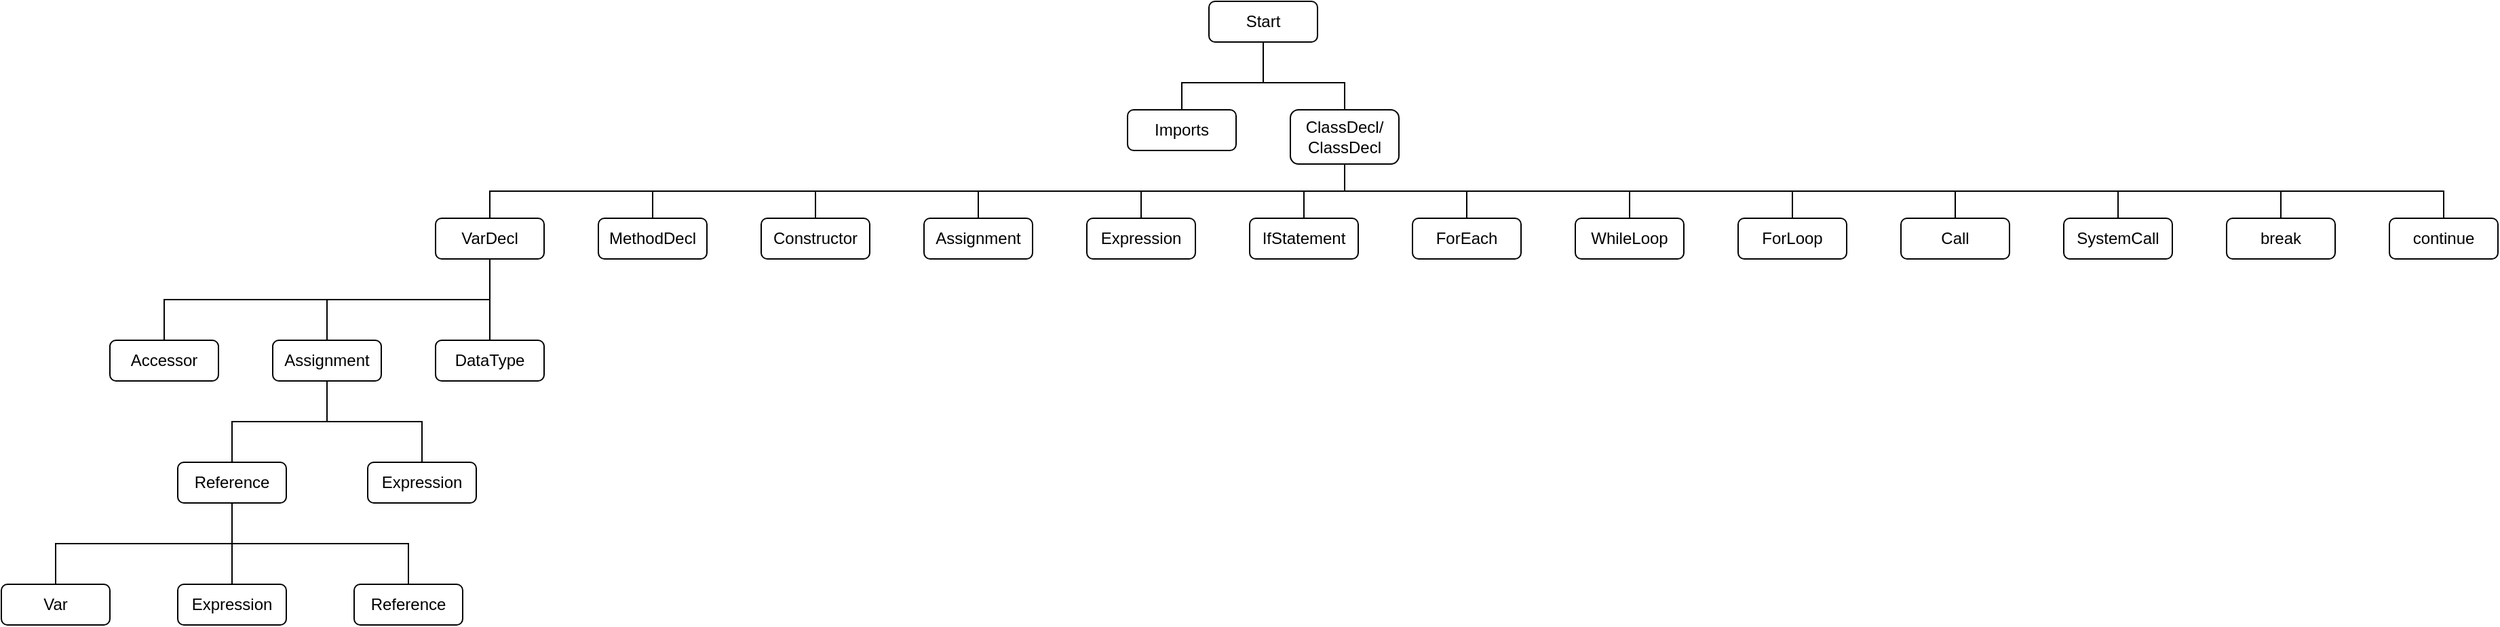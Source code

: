 <mxfile type="github" version="12.4.7"><diagram id="uPzdhg3ZphaAj4FaZPcp" name="Page-1"><mxGraphModel grid="1" dx="1829" dy="712" gridSize="10" guides="1" tooltips="1" connect="1" arrows="1" fold="1" page="1" pageScale="1" pageWidth="827" pageHeight="1169" math="0" shadow="0"><root><mxCell id="0"/><mxCell id="1" parent="0"/><mxCell id="UAeer5dx9ic18nraappO-1" value="Start" style="rounded=1;whiteSpace=wrap;html=1;" parent="1" vertex="1"><mxGeometry as="geometry" x="380" y="30" width="80" height="30"/></mxCell><mxCell id="UAeer5dx9ic18nraappO-2" value="Imports" style="rounded=1;whiteSpace=wrap;html=1;" parent="1" vertex="1"><mxGeometry as="geometry" x="320" y="110" width="80" height="30"/></mxCell><mxCell id="UAeer5dx9ic18nraappO-4" value="ClassDecl/&lt;br&gt;ClassDecl" style="rounded=1;whiteSpace=wrap;html=1;" parent="1" vertex="1"><mxGeometry as="geometry" x="440" y="110" width="80" height="40"/></mxCell><mxCell id="UAeer5dx9ic18nraappO-5" value="" style="endArrow=none;html=1;entryX=0.5;entryY=1;entryDx=0;entryDy=0;exitX=0.5;exitY=0;exitDx=0;exitDy=0;rounded=0;" target="UAeer5dx9ic18nraappO-1" parent="1" edge="1" source="UAeer5dx9ic18nraappO-4"><mxGeometry as="geometry" width="50" height="50" relative="1"><mxPoint as="sourcePoint" x="320" y="210"/><mxPoint as="targetPoint" x="370" y="160"/><Array as="points"><mxPoint x="480" y="90"/><mxPoint x="420" y="90"/></Array></mxGeometry></mxCell><mxCell id="UAeer5dx9ic18nraappO-6" value="" style="endArrow=none;html=1;exitX=0.5;exitY=0;exitDx=0;exitDy=0;rounded=0;" parent="1" edge="1" source="UAeer5dx9ic18nraappO-2"><mxGeometry as="geometry" width="50" height="50" relative="1"><mxPoint as="sourcePoint" x="320" y="210"/><mxPoint as="targetPoint" x="420" y="90"/><Array as="points"><mxPoint x="360" y="90"/></Array></mxGeometry></mxCell><mxCell id="UAeer5dx9ic18nraappO-9" value="VarDecl" style="rounded=1;whiteSpace=wrap;html=1;" parent="1" vertex="1"><mxGeometry as="geometry" x="-190" y="190" width="80" height="30"/></mxCell><mxCell id="UAeer5dx9ic18nraappO-10" value="" style="endArrow=none;html=1;entryX=0.5;entryY=1;entryDx=0;entryDy=0;exitX=0.5;exitY=0;exitDx=0;exitDy=0;rounded=0;" target="UAeer5dx9ic18nraappO-4" parent="1" edge="1" source="UAeer5dx9ic18nraappO-9"><mxGeometry as="geometry" width="50" height="50" relative="1"><mxPoint as="sourcePoint" x="390" y="270"/><mxPoint as="targetPoint" x="440" y="220"/><Array as="points"><mxPoint x="-150" y="170"/><mxPoint x="480" y="170"/></Array></mxGeometry></mxCell><mxCell id="UAeer5dx9ic18nraappO-11" value="MethodDecl" style="rounded=1;whiteSpace=wrap;html=1;" parent="1" vertex="1"><mxGeometry as="geometry" x="-70" y="190" width="80" height="30"/></mxCell><mxCell id="UAeer5dx9ic18nraappO-13" value="" style="endArrow=none;html=1;exitX=0.5;exitY=0;exitDx=0;exitDy=0;" parent="1" edge="1" source="UAeer5dx9ic18nraappO-11"><mxGeometry as="geometry" width="50" height="50" relative="1"><mxPoint as="sourcePoint" x="420" y="340"/><mxPoint as="targetPoint" x="-30" y="170"/></mxGeometry></mxCell><mxCell id="UAeer5dx9ic18nraappO-14" value="Constructor" style="rounded=1;whiteSpace=wrap;html=1;" parent="1" vertex="1"><mxGeometry as="geometry" x="50" y="190" width="80" height="30"/></mxCell><mxCell id="UAeer5dx9ic18nraappO-15" value="" style="endArrow=none;html=1;exitX=0.5;exitY=0;exitDx=0;exitDy=0;rounded=0;" parent="1" edge="1" source="UAeer5dx9ic18nraappO-14"><mxGeometry as="geometry" width="50" height="50" relative="1"><mxPoint as="sourcePoint" x="450" y="340"/><mxPoint as="targetPoint" x="480" y="170"/><Array as="points"><mxPoint x="90" y="170"/></Array></mxGeometry></mxCell><mxCell id="UAeer5dx9ic18nraappO-16" value="Assignment" style="rounded=1;whiteSpace=wrap;html=1;" parent="1" vertex="1"><mxGeometry as="geometry" x="170" y="190" width="80" height="30"/></mxCell><mxCell id="UAeer5dx9ic18nraappO-17" value="" style="endArrow=none;html=1;entryX=0.5;entryY=0;entryDx=0;entryDy=0;" target="UAeer5dx9ic18nraappO-16" parent="1" edge="1"><mxGeometry as="geometry" width="50" height="50" relative="1"><mxPoint as="sourcePoint" x="210" y="170"/><mxPoint as="targetPoint" x="460" y="170"/></mxGeometry></mxCell><mxCell id="UAeer5dx9ic18nraappO-18" value="Expression" style="rounded=1;whiteSpace=wrap;html=1;" parent="1" vertex="1"><mxGeometry as="geometry" x="290" y="190" width="80" height="30"/></mxCell><mxCell id="UAeer5dx9ic18nraappO-19" value="" style="endArrow=none;html=1;entryX=0.5;entryY=0;entryDx=0;entryDy=0;rounded=0;" target="UAeer5dx9ic18nraappO-18" parent="1" edge="1"><mxGeometry as="geometry" width="50" height="50" relative="1"><mxPoint as="sourcePoint" x="480" y="170"/><mxPoint as="targetPoint" x="660" y="320"/><Array as="points"><mxPoint x="330" y="170"/></Array></mxGeometry></mxCell><mxCell id="UAeer5dx9ic18nraappO-20" value="IfStatement" style="rounded=1;whiteSpace=wrap;html=1;" parent="1" vertex="1"><mxGeometry as="geometry" x="410" y="190" width="80" height="30"/></mxCell><mxCell id="UAeer5dx9ic18nraappO-21" value="" style="endArrow=none;html=1;entryX=0.5;entryY=0;entryDx=0;entryDy=0;rounded=0;" target="UAeer5dx9ic18nraappO-20" parent="1" edge="1"><mxGeometry as="geometry" width="50" height="50" relative="1"><mxPoint as="sourcePoint" x="480" y="170"/><mxPoint as="targetPoint" x="670" y="180"/><Array as="points"><mxPoint x="450" y="170"/></Array></mxGeometry></mxCell><mxCell id="UAeer5dx9ic18nraappO-22" value="ForEach" style="rounded=1;whiteSpace=wrap;html=1;" parent="1" vertex="1"><mxGeometry as="geometry" x="530" y="190" width="80" height="30"/></mxCell><mxCell id="UAeer5dx9ic18nraappO-23" value="" style="endArrow=none;html=1;entryX=0.5;entryY=0;entryDx=0;entryDy=0;rounded=0;" target="UAeer5dx9ic18nraappO-22" parent="1" edge="1"><mxGeometry as="geometry" width="50" height="50" relative="1"><mxPoint as="sourcePoint" x="480" y="170"/><mxPoint as="targetPoint" x="720" y="130"/><Array as="points"><mxPoint x="570" y="170"/></Array></mxGeometry></mxCell><mxCell id="UAeer5dx9ic18nraappO-24" value="WhileLoop" style="rounded=1;whiteSpace=wrap;html=1;" parent="1" vertex="1"><mxGeometry as="geometry" x="650" y="190" width="80" height="30"/></mxCell><mxCell id="UAeer5dx9ic18nraappO-25" value="ForLoop" style="rounded=1;whiteSpace=wrap;html=1;" parent="1" vertex="1"><mxGeometry as="geometry" x="770" y="190" width="80" height="30"/></mxCell><mxCell id="UAeer5dx9ic18nraappO-26" value="" style="endArrow=none;html=1;entryX=0.5;entryY=0;entryDx=0;entryDy=0;rounded=0;" target="UAeer5dx9ic18nraappO-24" parent="1" edge="1"><mxGeometry as="geometry" width="50" height="50" relative="1"><mxPoint as="sourcePoint" x="570" y="170"/><mxPoint as="targetPoint" x="770" y="300"/><Array as="points"><mxPoint x="690" y="170"/></Array></mxGeometry></mxCell><mxCell id="UAeer5dx9ic18nraappO-27" value="" style="endArrow=none;html=1;entryX=0.5;entryY=0;entryDx=0;entryDy=0;rounded=0;" target="UAeer5dx9ic18nraappO-25" parent="1" edge="1"><mxGeometry as="geometry" width="50" height="50" relative="1"><mxPoint as="sourcePoint" x="690" y="170"/><mxPoint as="targetPoint" x="910" y="130"/><Array as="points"><mxPoint x="810" y="170"/></Array></mxGeometry></mxCell><mxCell id="UAeer5dx9ic18nraappO-28" value="Call" style="rounded=1;whiteSpace=wrap;html=1;" parent="1" vertex="1"><mxGeometry as="geometry" x="890" y="190" width="80" height="30"/></mxCell><mxCell id="UAeer5dx9ic18nraappO-31" value="" style="endArrow=none;html=1;entryX=0.5;entryY=0;entryDx=0;entryDy=0;rounded=0;" target="UAeer5dx9ic18nraappO-28" parent="1" edge="1"><mxGeometry as="geometry" width="50" height="50" relative="1"><mxPoint as="sourcePoint" x="810" y="170"/><mxPoint as="targetPoint" x="1060" y="150"/><Array as="points"><mxPoint x="930" y="170"/></Array></mxGeometry></mxCell><mxCell id="UAeer5dx9ic18nraappO-32" value="SystemCall" style="rounded=1;whiteSpace=wrap;html=1;" parent="1" vertex="1"><mxGeometry as="geometry" x="1010" y="190" width="80" height="30"/></mxCell><mxCell id="UAeer5dx9ic18nraappO-33" value="" style="endArrow=none;html=1;entryX=0.5;entryY=0;entryDx=0;entryDy=0;rounded=0;" target="UAeer5dx9ic18nraappO-32" parent="1" edge="1"><mxGeometry as="geometry" width="50" height="50" relative="1"><mxPoint as="sourcePoint" x="930" y="170"/><mxPoint as="targetPoint" x="1130" y="100"/><Array as="points"><mxPoint x="1050" y="170"/></Array></mxGeometry></mxCell><mxCell id="UAeer5dx9ic18nraappO-35" value="break" style="rounded=1;whiteSpace=wrap;html=1;" parent="1" vertex="1"><mxGeometry as="geometry" x="1130" y="190" width="80" height="30"/></mxCell><mxCell id="UAeer5dx9ic18nraappO-36" value="continue" style="rounded=1;whiteSpace=wrap;html=1;" parent="1" vertex="1"><mxGeometry as="geometry" x="1250" y="190" width="80" height="30"/></mxCell><mxCell id="UAeer5dx9ic18nraappO-37" value="" style="endArrow=none;html=1;entryX=0.5;entryY=0;entryDx=0;entryDy=0;rounded=0;" target="UAeer5dx9ic18nraappO-35" parent="1" edge="1"><mxGeometry as="geometry" width="50" height="50" relative="1"><mxPoint as="sourcePoint" x="1050" y="170"/><mxPoint as="targetPoint" x="1200" y="100"/><Array as="points"><mxPoint x="1170" y="170"/></Array></mxGeometry></mxCell><mxCell id="UAeer5dx9ic18nraappO-38" value="" style="endArrow=none;html=1;entryX=0.5;entryY=0;entryDx=0;entryDy=0;rounded=0;" target="UAeer5dx9ic18nraappO-36" parent="1" edge="1"><mxGeometry as="geometry" width="50" height="50" relative="1"><mxPoint as="sourcePoint" x="1170" y="170"/><mxPoint as="targetPoint" x="1210" y="100"/><Array as="points"><mxPoint x="1290" y="170"/></Array></mxGeometry></mxCell><mxCell id="UAeer5dx9ic18nraappO-40" value="Accessor" style="rounded=1;whiteSpace=wrap;html=1;" parent="1" vertex="1"><mxGeometry as="geometry" x="-430" y="280" width="80" height="30"/></mxCell><mxCell id="UAeer5dx9ic18nraappO-41" value="Assignment" style="rounded=1;whiteSpace=wrap;html=1;" parent="1" vertex="1"><mxGeometry as="geometry" x="-310" y="280" width="80" height="30"/></mxCell><mxCell id="UAeer5dx9ic18nraappO-42" value="DataType" style="rounded=1;whiteSpace=wrap;html=1;" parent="1" vertex="1"><mxGeometry as="geometry" x="-190" y="280" width="80" height="30"/></mxCell><mxCell id="UAeer5dx9ic18nraappO-44" value="" style="endArrow=none;html=1;entryX=0.5;entryY=1;entryDx=0;entryDy=0;exitX=0.5;exitY=0;exitDx=0;exitDy=0;" target="UAeer5dx9ic18nraappO-9" parent="1" edge="1" source="UAeer5dx9ic18nraappO-42"><mxGeometry as="geometry" width="50" height="50" relative="1"><mxPoint as="sourcePoint" x="-50" y="350"/><mxPoint as="targetPoint" y="300"/></mxGeometry></mxCell><mxCell id="UAeer5dx9ic18nraappO-45" value="" style="endArrow=none;html=1;exitX=0.5;exitY=0;exitDx=0;exitDy=0;rounded=0;" parent="1" edge="1" source="UAeer5dx9ic18nraappO-40"><mxGeometry as="geometry" width="50" height="50" relative="1"><mxPoint as="sourcePoint" x="-400" y="260"/><mxPoint as="targetPoint" x="-150" y="250"/><Array as="points"><mxPoint x="-390" y="250"/></Array></mxGeometry></mxCell><mxCell id="UAeer5dx9ic18nraappO-46" value="" style="endArrow=none;html=1;exitX=0.5;exitY=0;exitDx=0;exitDy=0;" parent="1" edge="1" source="UAeer5dx9ic18nraappO-41"><mxGeometry as="geometry" width="50" height="50" relative="1"><mxPoint as="sourcePoint" x="-250" y="380"/><mxPoint as="targetPoint" x="-270" y="250"/></mxGeometry></mxCell><mxCell id="UAeer5dx9ic18nraappO-47" value="Reference" style="rounded=1;whiteSpace=wrap;html=1;" parent="1" vertex="1"><mxGeometry as="geometry" x="-380" y="370" width="80" height="30"/></mxCell><mxCell id="UAeer5dx9ic18nraappO-48" value="Expression" style="rounded=1;whiteSpace=wrap;html=1;" parent="1" vertex="1"><mxGeometry as="geometry" x="-240" y="370" width="80" height="30"/></mxCell><mxCell id="UAeer5dx9ic18nraappO-49" value="" style="endArrow=none;html=1;entryX=0.5;entryY=1;entryDx=0;entryDy=0;exitX=0.5;exitY=0;exitDx=0;exitDy=0;rounded=0;" target="UAeer5dx9ic18nraappO-41" parent="1" edge="1" source="UAeer5dx9ic18nraappO-47"><mxGeometry as="geometry" width="50" height="50" relative="1"><mxPoint as="sourcePoint" x="-260" y="490"/><mxPoint as="targetPoint" x="-210" y="440"/><Array as="points"><mxPoint x="-340" y="340"/><mxPoint x="-270" y="340"/></Array></mxGeometry></mxCell><mxCell id="UAeer5dx9ic18nraappO-50" value="" style="endArrow=none;html=1;entryX=0.5;entryY=0;entryDx=0;entryDy=0;rounded=0;" target="UAeer5dx9ic18nraappO-48" parent="1" edge="1"><mxGeometry as="geometry" width="50" height="50" relative="1"><mxPoint as="sourcePoint" x="-270" y="340"/><mxPoint as="targetPoint" x="-180" y="340"/><Array as="points"><mxPoint x="-200" y="340"/></Array></mxGeometry></mxCell><mxCell id="UAeer5dx9ic18nraappO-51" value="Var" style="rounded=1;whiteSpace=wrap;html=1;" parent="1" vertex="1"><mxGeometry as="geometry" x="-510" y="460" width="80" height="30"/></mxCell><mxCell id="UAeer5dx9ic18nraappO-53" value="Expression" style="rounded=1;whiteSpace=wrap;html=1;" parent="1" vertex="1"><mxGeometry as="geometry" x="-380" y="460" width="80" height="30"/></mxCell><mxCell id="UAeer5dx9ic18nraappO-54" value="Reference" style="rounded=1;whiteSpace=wrap;html=1;" parent="1" vertex="1"><mxGeometry as="geometry" x="-250" y="460" width="80" height="30"/></mxCell><mxCell id="UAeer5dx9ic18nraappO-55" value="" style="endArrow=none;html=1;entryX=0.5;entryY=1;entryDx=0;entryDy=0;exitX=0.5;exitY=0;exitDx=0;exitDy=0;" target="UAeer5dx9ic18nraappO-47" parent="1" edge="1" source="UAeer5dx9ic18nraappO-53"><mxGeometry as="geometry" width="50" height="50" relative="1"><mxPoint as="sourcePoint" x="-550" y="440"/><mxPoint as="targetPoint" x="-500" y="390"/></mxGeometry></mxCell><mxCell id="UAeer5dx9ic18nraappO-56" value="" style="endArrow=none;html=1;entryX=0.5;entryY=0;entryDx=0;entryDy=0;strokeColor=none;rounded=0;" target="UAeer5dx9ic18nraappO-51" parent="1" edge="1"><mxGeometry as="geometry" width="50" height="50" relative="1"><mxPoint as="sourcePoint" x="-340" y="430"/><mxPoint as="targetPoint" x="-480" y="400"/><Array as="points"><mxPoint x="-470" y="430"/></Array></mxGeometry></mxCell><mxCell id="UAeer5dx9ic18nraappO-57" value="" style="endArrow=none;html=1;rounded=0;" parent="1" edge="1"><mxGeometry as="geometry" width="50" height="50" relative="1"><mxPoint as="sourcePoint" x="-470" y="460"/><mxPoint as="targetPoint" x="-340" y="430"/><Array as="points"><mxPoint x="-470" y="430"/></Array></mxGeometry></mxCell><mxCell id="UAeer5dx9ic18nraappO-58" value="" style="endArrow=none;html=1;exitX=0.5;exitY=0;exitDx=0;exitDy=0;strokeColor=none;rounded=0;" parent="1" edge="1" source="UAeer5dx9ic18nraappO-54"><mxGeometry as="geometry" width="50" height="50" relative="1"><mxPoint as="sourcePoint" x="-150" y="440"/><mxPoint as="targetPoint" x="-340" y="430"/><Array as="points"><mxPoint x="-210" y="430"/></Array></mxGeometry></mxCell><mxCell id="UAeer5dx9ic18nraappO-59" value="" style="endArrow=none;html=1;exitX=0.5;exitY=0;exitDx=0;exitDy=0;strokeColor=none;rounded=0;" parent="1" edge="1" source="UAeer5dx9ic18nraappO-54"><mxGeometry as="geometry" width="50" height="50" relative="1"><mxPoint as="sourcePoint" x="-210" y="480"/><mxPoint as="targetPoint" x="-340" y="430"/><Array as="points"><mxPoint x="-210" y="430"/></Array></mxGeometry></mxCell><mxCell id="UAeer5dx9ic18nraappO-60" value="" style="endArrow=none;html=1;exitX=0.5;exitY=0;exitDx=0;exitDy=0;rounded=0;" parent="1" edge="1" source="UAeer5dx9ic18nraappO-54"><mxGeometry as="geometry" width="50" height="50" relative="1"><mxPoint as="sourcePoint" x="-140" y="490"/><mxPoint as="targetPoint" x="-340" y="430"/><Array as="points"><mxPoint x="-210" y="430"/></Array></mxGeometry></mxCell></root></mxGraphModel></diagram></mxfile>